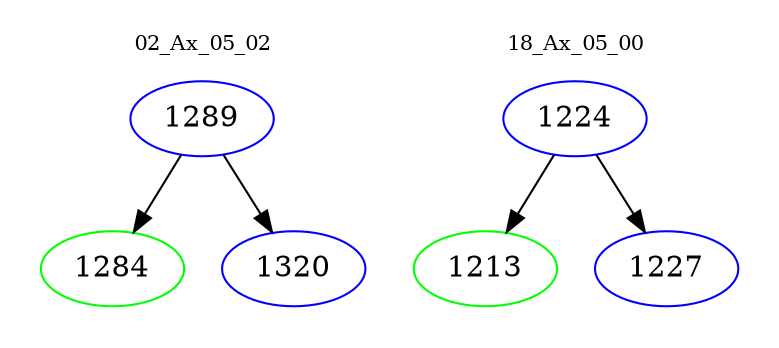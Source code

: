 digraph{
subgraph cluster_0 {
color = white
label = "02_Ax_05_02";
fontsize=10;
T0_1289 [label="1289", color="blue"]
T0_1289 -> T0_1284 [color="black"]
T0_1284 [label="1284", color="green"]
T0_1289 -> T0_1320 [color="black"]
T0_1320 [label="1320", color="blue"]
}
subgraph cluster_1 {
color = white
label = "18_Ax_05_00";
fontsize=10;
T1_1224 [label="1224", color="blue"]
T1_1224 -> T1_1213 [color="black"]
T1_1213 [label="1213", color="green"]
T1_1224 -> T1_1227 [color="black"]
T1_1227 [label="1227", color="blue"]
}
}
